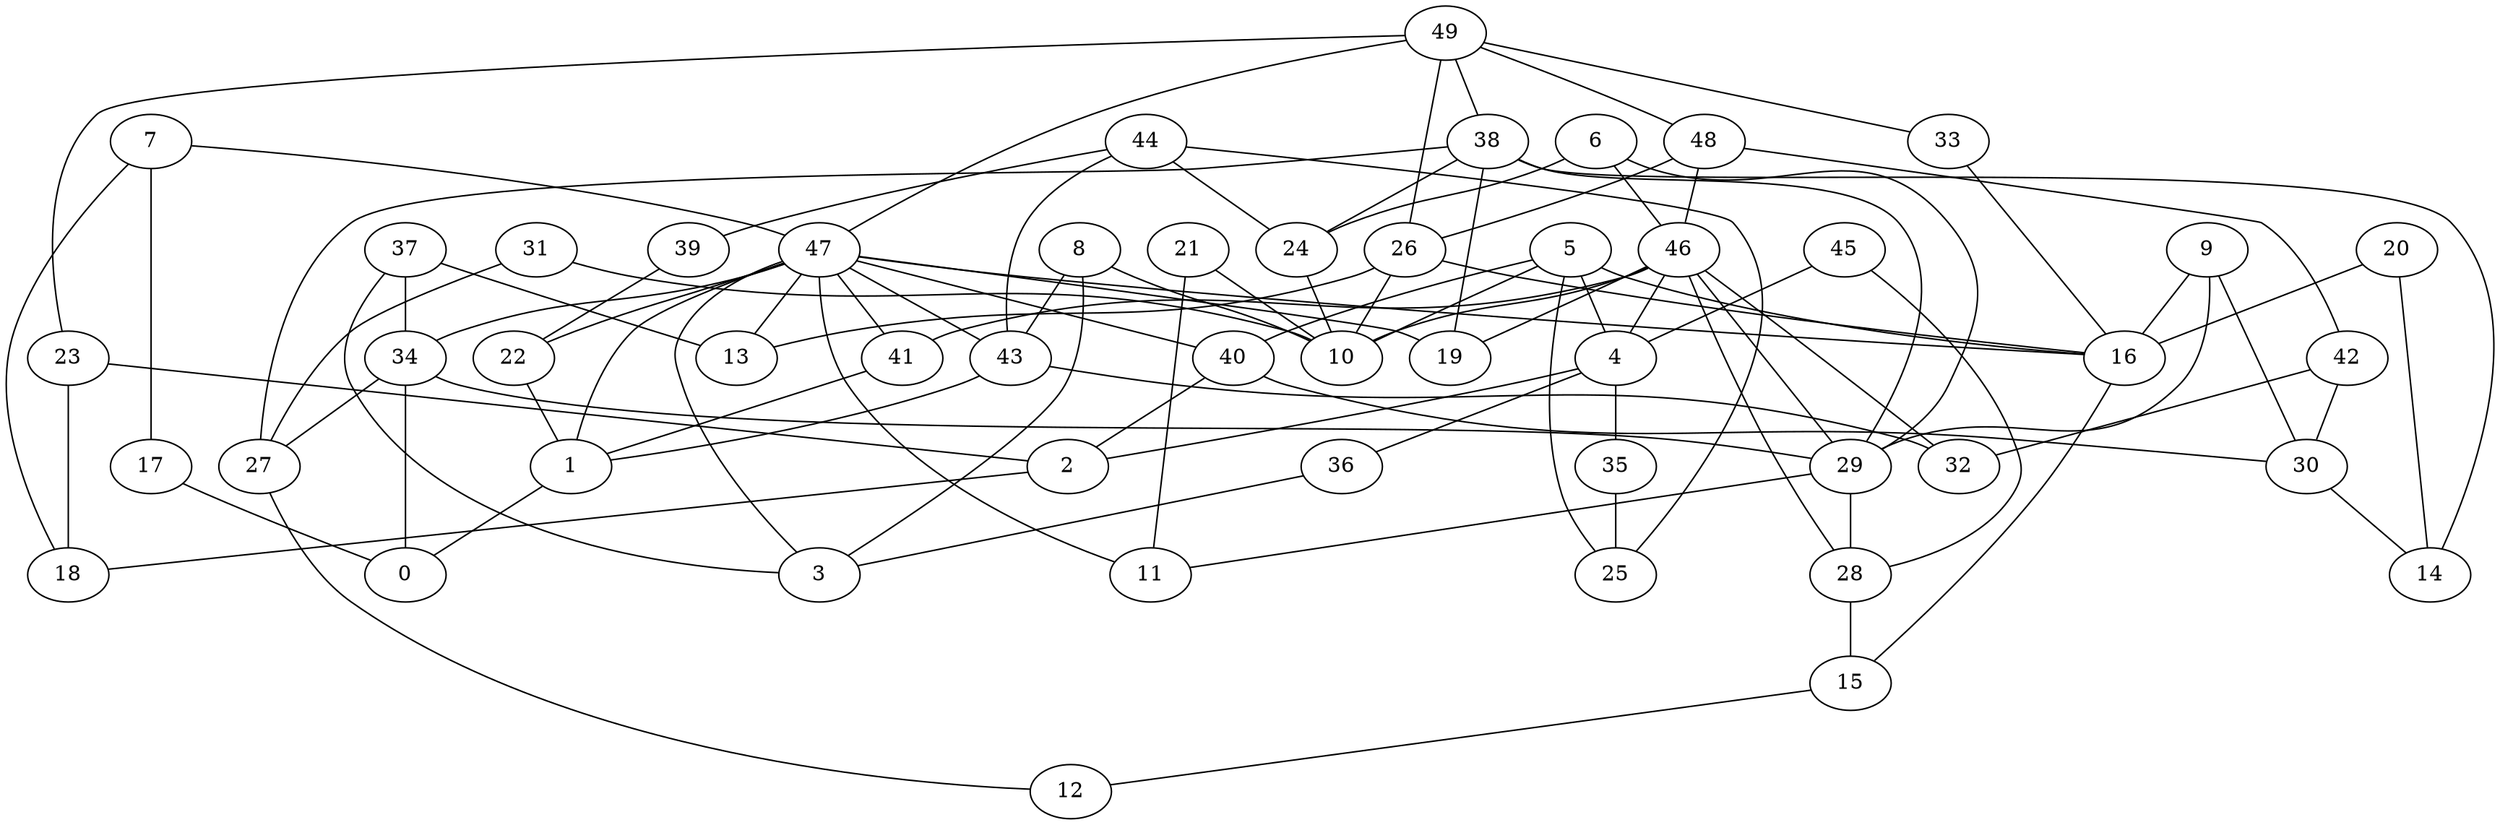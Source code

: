 digraph GG_graph {

subgraph G_graph {
edge [color = black]
"48" -> "26" [dir = none]
"48" -> "46" [dir = none]
"48" -> "42" [dir = none]
"15" -> "12" [dir = none]
"9" -> "16" [dir = none]
"9" -> "29" [dir = none]
"9" -> "30" [dir = none]
"31" -> "10" [dir = none]
"31" -> "27" [dir = none]
"27" -> "12" [dir = none]
"35" -> "25" [dir = none]
"24" -> "10" [dir = none]
"23" -> "2" [dir = none]
"23" -> "18" [dir = none]
"21" -> "11" [dir = none]
"21" -> "10" [dir = none]
"8" -> "3" [dir = none]
"8" -> "43" [dir = none]
"8" -> "10" [dir = none]
"38" -> "19" [dir = none]
"38" -> "27" [dir = none]
"38" -> "24" [dir = none]
"38" -> "29" [dir = none]
"38" -> "14" [dir = none]
"20" -> "16" [dir = none]
"20" -> "14" [dir = none]
"37" -> "13" [dir = none]
"37" -> "3" [dir = none]
"37" -> "34" [dir = none]
"26" -> "13" [dir = none]
"26" -> "16" [dir = none]
"26" -> "10" [dir = none]
"22" -> "1" [dir = none]
"36" -> "3" [dir = none]
"1" -> "0" [dir = none]
"39" -> "22" [dir = none]
"43" -> "32" [dir = none]
"43" -> "1" [dir = none]
"42" -> "30" [dir = none]
"42" -> "32" [dir = none]
"49" -> "26" [dir = none]
"49" -> "38" [dir = none]
"49" -> "47" [dir = none]
"49" -> "23" [dir = none]
"49" -> "48" [dir = none]
"49" -> "33" [dir = none]
"2" -> "18" [dir = none]
"46" -> "19" [dir = none]
"46" -> "4" [dir = none]
"46" -> "10" [dir = none]
"46" -> "29" [dir = none]
"46" -> "28" [dir = none]
"46" -> "32" [dir = none]
"46" -> "41" [dir = none]
"41" -> "1" [dir = none]
"28" -> "15" [dir = none]
"7" -> "47" [dir = none]
"7" -> "18" [dir = none]
"7" -> "17" [dir = none]
"44" -> "25" [dir = none]
"44" -> "43" [dir = none]
"44" -> "24" [dir = none]
"44" -> "39" [dir = none]
"33" -> "16" [dir = none]
"34" -> "27" [dir = none]
"34" -> "0" [dir = none]
"34" -> "29" [dir = none]
"6" -> "24" [dir = none]
"6" -> "29" [dir = none]
"6" -> "46" [dir = none]
"45" -> "28" [dir = none]
"45" -> "4" [dir = none]
"30" -> "14" [dir = none]
"47" -> "22" [dir = none]
"47" -> "16" [dir = none]
"47" -> "43" [dir = none]
"47" -> "19" [dir = none]
"47" -> "1" [dir = none]
"47" -> "3" [dir = none]
"47" -> "41" [dir = none]
"47" -> "13" [dir = none]
"47" -> "34" [dir = none]
"47" -> "40" [dir = none]
"47" -> "11" [dir = none]
"16" -> "15" [dir = none]
"29" -> "11" [dir = none]
"29" -> "28" [dir = none]
"17" -> "0" [dir = none]
"40" -> "30" [dir = none]
"40" -> "2" [dir = none]
"5" -> "40" [dir = none]
"5" -> "10" [dir = none]
"5" -> "16" [dir = none]
"5" -> "25" [dir = none]
"5" -> "4" [dir = none]
"4" -> "36" [dir = none]
"4" -> "35" [dir = none]
"4" -> "2" [dir = none]
}

}
